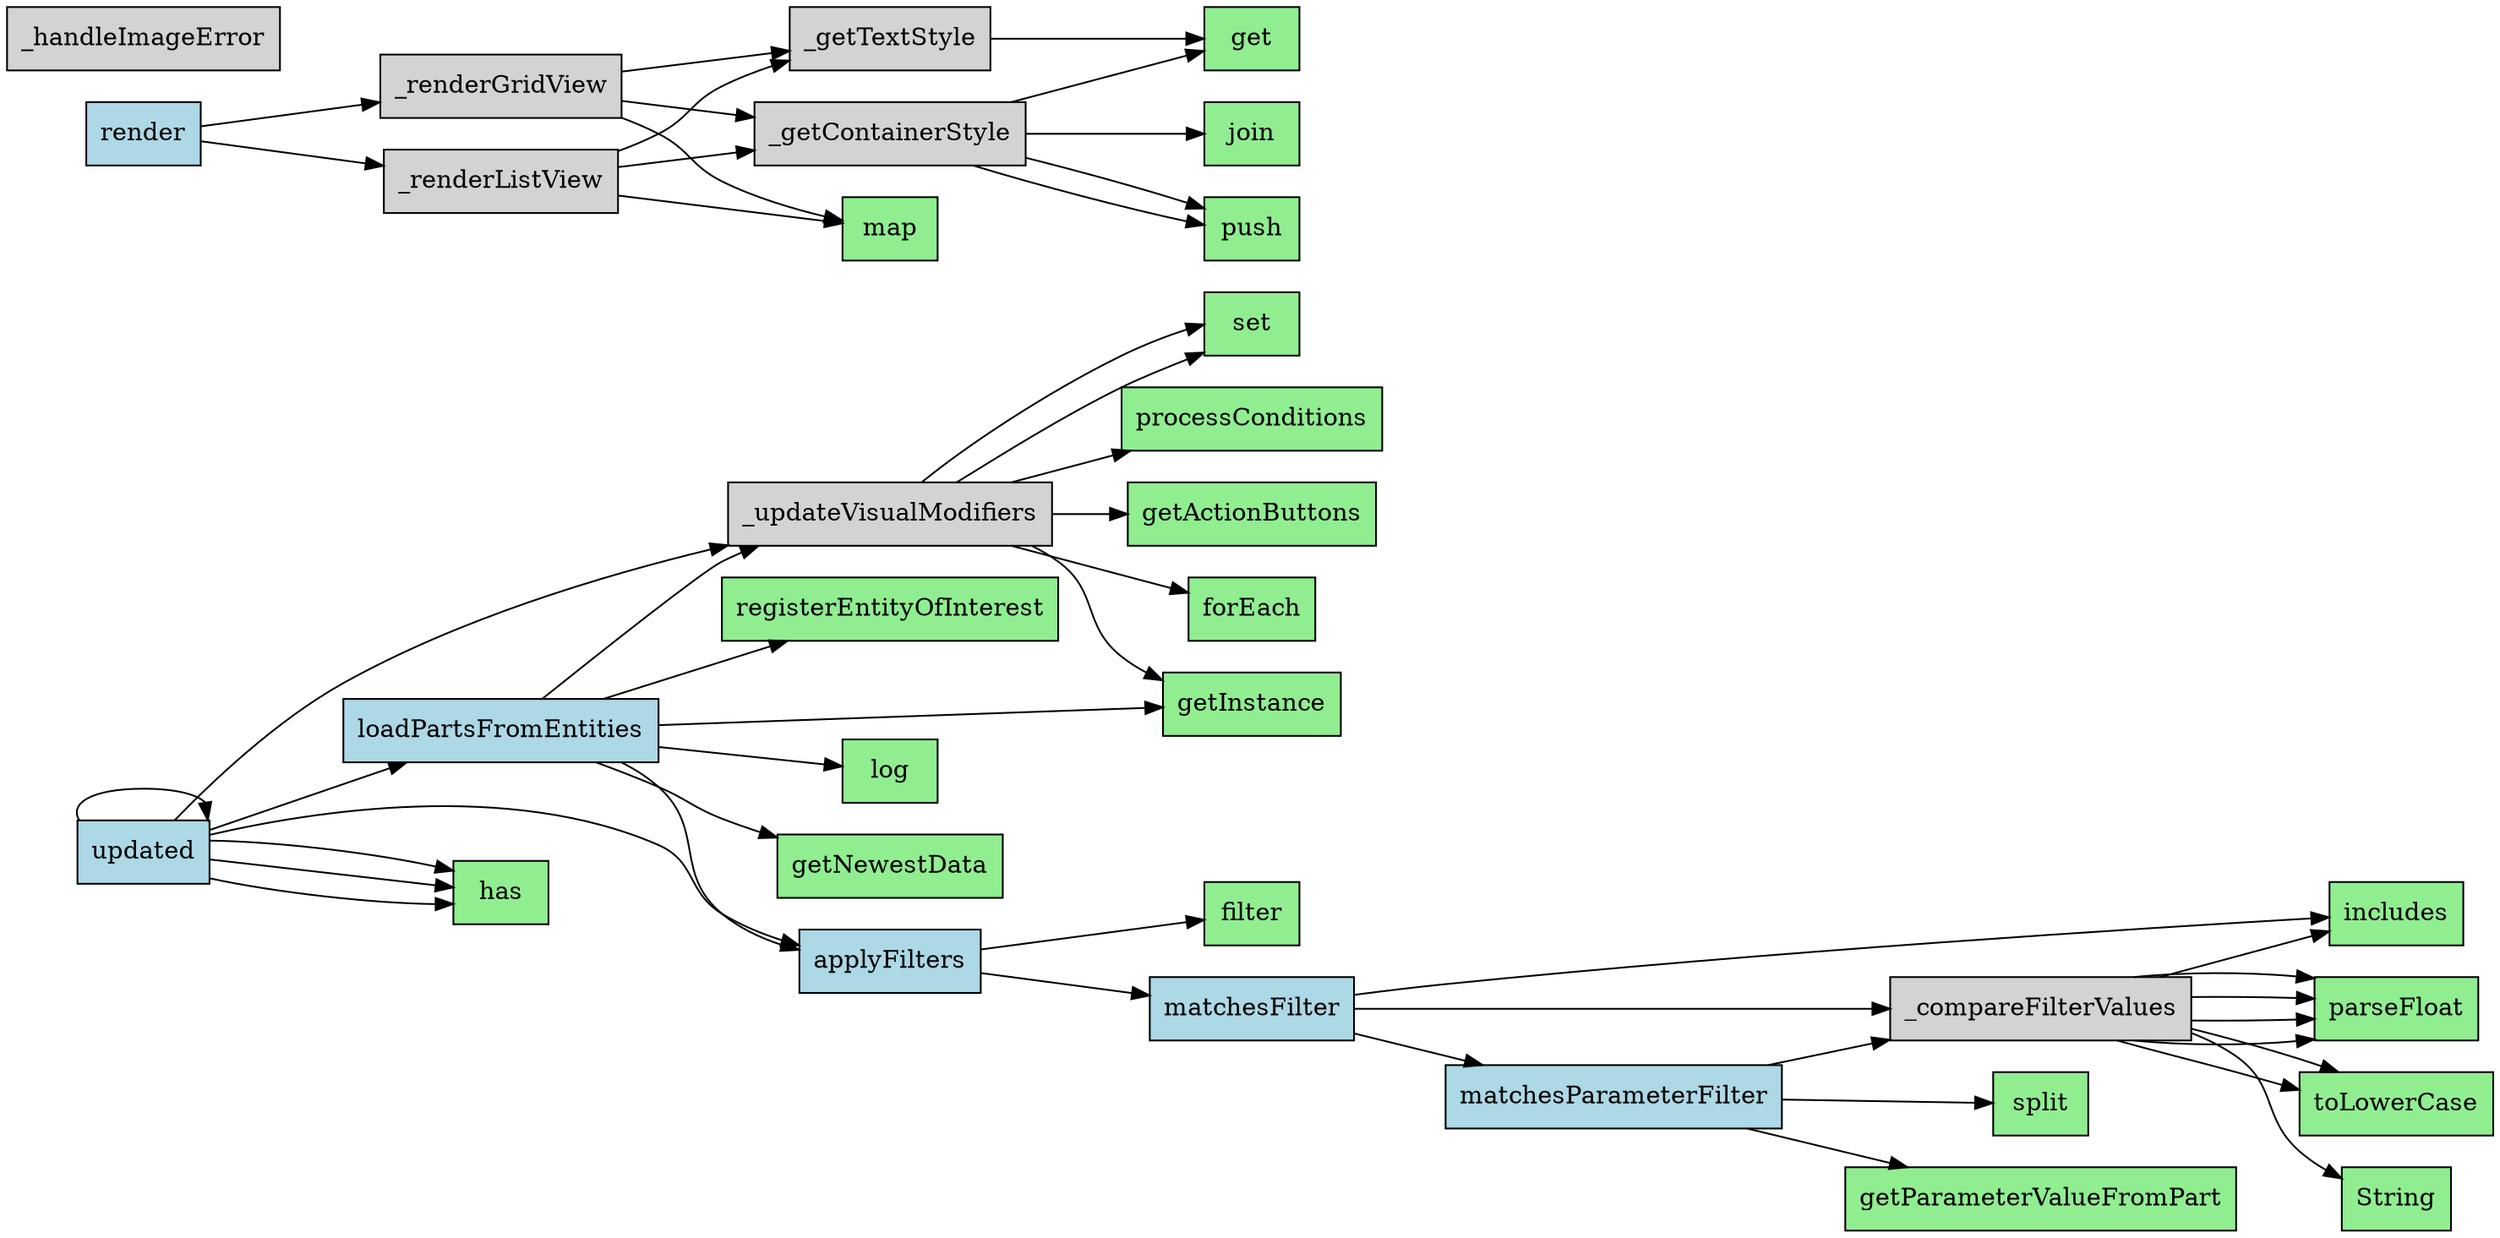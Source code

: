 digraph FileAnalysis {
  rankdir=LR;
  node [shape=box, style=filled, fillcolor=lightblue];

  "updated" [fillcolor=lightblue];
  "loadPartsFromEntities" [fillcolor=lightblue];
  "_updateVisualModifiers" [fillcolor=lightgrey];
  "applyFilters" [fillcolor=lightblue];
  "matchesFilter" [fillcolor=lightblue];
  "matchesParameterFilter" [fillcolor=lightblue];
  "_compareFilterValues" [fillcolor=lightgrey];
  "_getContainerStyle" [fillcolor=lightgrey];
  "_getTextStyle" [fillcolor=lightgrey];
  "_handleImageError" [fillcolor=lightgrey];
  "render" [fillcolor=lightblue];
  "_renderGridView" [fillcolor=lightgrey];
  "_renderListView" [fillcolor=lightgrey];
  "updated" -> "updated";
  "updated" -> "_updateVisualModifiers";
  "updated" -> "applyFilters";
  "updated" -> "loadPartsFromEntities";
  "loadPartsFromEntities" -> "applyFilters";
  "loadPartsFromEntities" -> "_updateVisualModifiers";
  "applyFilters" -> "matchesFilter";
  "matchesFilter" -> "matchesParameterFilter";
  "matchesFilter" -> "_compareFilterValues";
  "matchesParameterFilter" -> "_compareFilterValues";
  "render" -> "_renderListView";
  "render" -> "_renderGridView";
  "_renderGridView" -> "_getContainerStyle";
  "_renderGridView" -> "_getTextStyle";
  "_renderListView" -> "_getContainerStyle";
  "_renderListView" -> "_getTextStyle";
  "has" [fillcolor=lightgreen];
  "getInstance" [fillcolor=lightgreen];
  "getNewestData" [fillcolor=lightgreen];
  "registerEntityOfInterest" [fillcolor=lightgreen];
  "log" [fillcolor=lightgreen];
  "forEach" [fillcolor=lightgreen];
  "set" [fillcolor=lightgreen];
  "processConditions" [fillcolor=lightgreen];
  "getActionButtons" [fillcolor=lightgreen];
  "filter" [fillcolor=lightgreen];
  "includes" [fillcolor=lightgreen];
  "split" [fillcolor=lightgreen];
  "getParameterValueFromPart" [fillcolor=lightgreen];
  "toLowerCase" [fillcolor=lightgreen];
  "String" [fillcolor=lightgreen];
  "parseFloat" [fillcolor=lightgreen];
  "get" [fillcolor=lightgreen];
  "push" [fillcolor=lightgreen];
  "join" [fillcolor=lightgreen];
  "map" [fillcolor=lightgreen];
  "updated" -> "has";
  "updated" -> "has";
  "updated" -> "has";
  "loadPartsFromEntities" -> "getInstance";
  "loadPartsFromEntities" -> "getNewestData";
  "loadPartsFromEntities" -> "registerEntityOfInterest";
  "loadPartsFromEntities" -> "log";
  "_updateVisualModifiers" -> "forEach";
  "_updateVisualModifiers" -> "set";
  "_updateVisualModifiers" -> "processConditions";
  "_updateVisualModifiers" -> "getInstance";
  "_updateVisualModifiers" -> "set";
  "_updateVisualModifiers" -> "getActionButtons";
  "applyFilters" -> "filter";
  "matchesFilter" -> "includes";
  "matchesParameterFilter" -> "split";
  "matchesParameterFilter" -> "getParameterValueFromPart";
  "_compareFilterValues" -> "toLowerCase";
  "_compareFilterValues" -> "String";
  "_compareFilterValues" -> "toLowerCase";
  "_compareFilterValues" -> "parseFloat";
  "_compareFilterValues" -> "parseFloat";
  "_compareFilterValues" -> "parseFloat";
  "_compareFilterValues" -> "parseFloat";
  "_compareFilterValues" -> "includes";
  "_getContainerStyle" -> "get";
  "_getContainerStyle" -> "push";
  "_getContainerStyle" -> "push";
  "_getContainerStyle" -> "join";
  "_getTextStyle" -> "get";
  "_renderGridView" -> "map";
  "_renderListView" -> "map";
}
